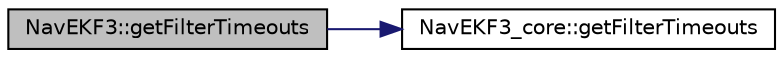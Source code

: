 digraph "NavEKF3::getFilterTimeouts"
{
 // INTERACTIVE_SVG=YES
  edge [fontname="Helvetica",fontsize="10",labelfontname="Helvetica",labelfontsize="10"];
  node [fontname="Helvetica",fontsize="10",shape=record];
  rankdir="LR";
  Node1 [label="NavEKF3::getFilterTimeouts",height=0.2,width=0.4,color="black", fillcolor="grey75", style="filled", fontcolor="black"];
  Node1 -> Node2 [color="midnightblue",fontsize="10",style="solid",fontname="Helvetica"];
  Node2 [label="NavEKF3_core::getFilterTimeouts",height=0.2,width=0.4,color="black", fillcolor="white", style="filled",URL="$classNavEKF3__core.html#aa7c2044774b80b91811c65a647e11f12"];
}
